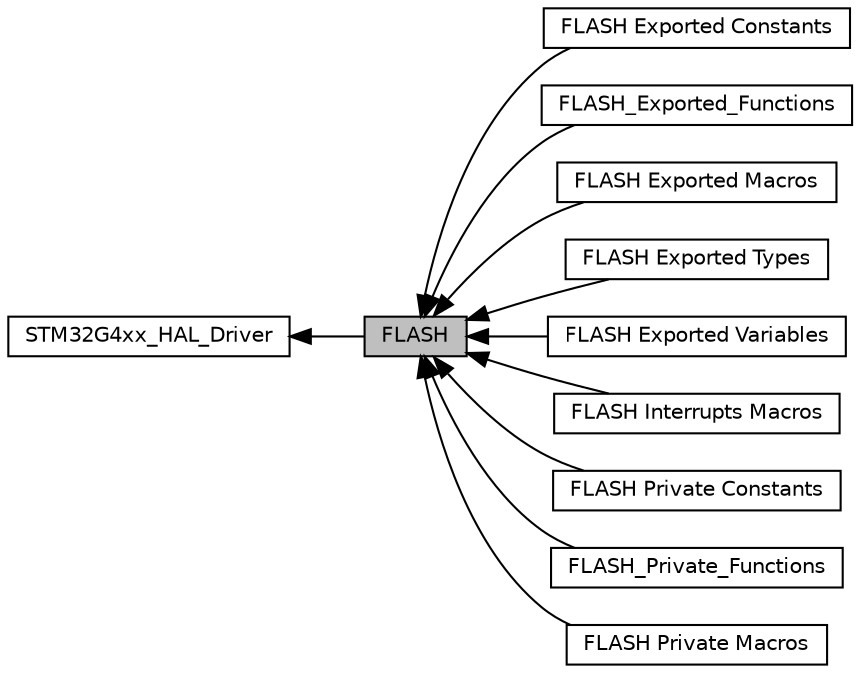 digraph "FLASH"
{
  edge [fontname="Helvetica",fontsize="10",labelfontname="Helvetica",labelfontsize="10"];
  node [fontname="Helvetica",fontsize="10",shape=box];
  rankdir=LR;
  Node1 [label="FLASH",height=0.2,width=0.4,color="black", fillcolor="grey75", style="filled", fontcolor="black",tooltip="FLASH HAL module driver."];
  Node4 [label="FLASH Exported Constants",height=0.2,width=0.4,color="black", fillcolor="white", style="filled",URL="$group__FLASH__Exported__Constants.html",tooltip=" "];
  Node10 [label="FLASH_Exported_Functions",height=0.2,width=0.4,color="black", fillcolor="white", style="filled",URL="$group__FLASH__Exported__Functions.html",tooltip=" "];
  Node5 [label="FLASH Exported Macros",height=0.2,width=0.4,color="black", fillcolor="white", style="filled",URL="$group__FLASH__Exported__Macros.html",tooltip="macros to control FLASH features"];
  Node3 [label="FLASH Exported Types",height=0.2,width=0.4,color="black", fillcolor="white", style="filled",URL="$group__FLASH__Exported__Types.html",tooltip=" "];
  Node7 [label="FLASH Exported Variables",height=0.2,width=0.4,color="black", fillcolor="white", style="filled",URL="$group__FLASH__Exported__Variables.html",tooltip=" "];
  Node6 [label="FLASH Interrupts Macros",height=0.2,width=0.4,color="black", fillcolor="white", style="filled",URL="$group__FLASH__Interrupt.html",tooltip="macros to handle FLASH interrupts"];
  Node8 [label="FLASH Private Constants",height=0.2,width=0.4,color="black", fillcolor="white", style="filled",URL="$group__FLASH__Private__Constants.html",tooltip=" "];
  Node11 [label="FLASH_Private_Functions",height=0.2,width=0.4,color="black", fillcolor="white", style="filled",URL="$group__FLASH__Private__Functions.html",tooltip=" "];
  Node9 [label="FLASH Private Macros",height=0.2,width=0.4,color="black", fillcolor="white", style="filled",URL="$group__FLASH__Private__Macros.html",tooltip=" "];
  Node2 [label="STM32G4xx_HAL_Driver",height=0.2,width=0.4,color="black", fillcolor="white", style="filled",URL="$group__STM32G4xx__HAL__Driver.html",tooltip=" "];
  Node2->Node1 [shape=plaintext, dir="back", style="solid"];
  Node1->Node3 [shape=plaintext, dir="back", style="solid"];
  Node1->Node4 [shape=plaintext, dir="back", style="solid"];
  Node1->Node5 [shape=plaintext, dir="back", style="solid"];
  Node1->Node6 [shape=plaintext, dir="back", style="solid"];
  Node1->Node7 [shape=plaintext, dir="back", style="solid"];
  Node1->Node8 [shape=plaintext, dir="back", style="solid"];
  Node1->Node9 [shape=plaintext, dir="back", style="solid"];
  Node1->Node10 [shape=plaintext, dir="back", style="solid"];
  Node1->Node11 [shape=plaintext, dir="back", style="solid"];
}
